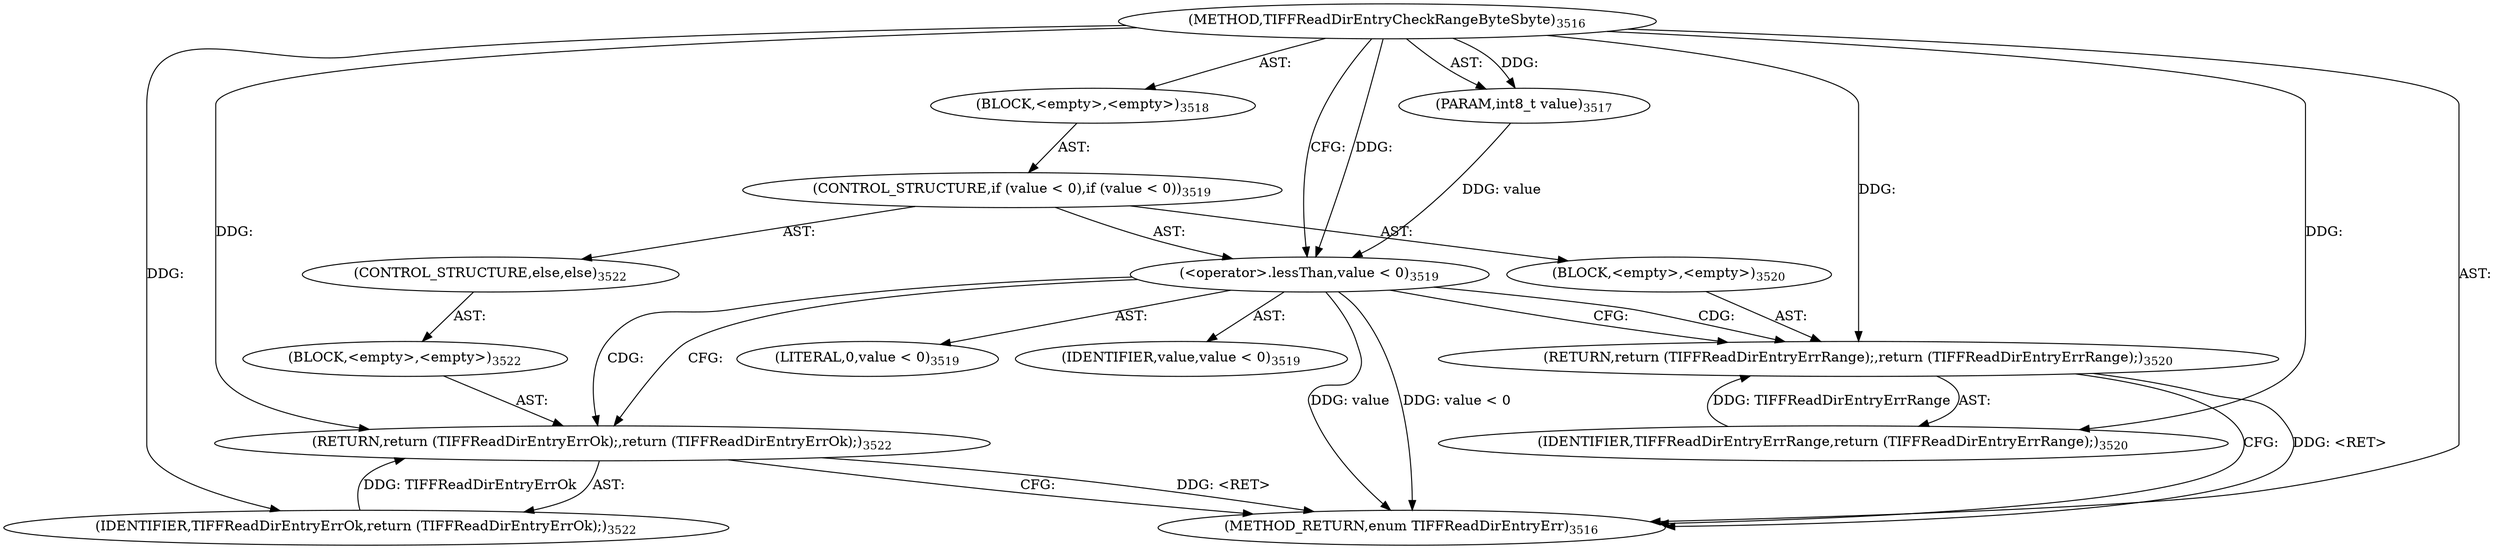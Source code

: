 digraph "TIFFReadDirEntryCheckRangeByteSbyte" {  
"87322" [label = <(METHOD,TIFFReadDirEntryCheckRangeByteSbyte)<SUB>3516</SUB>> ]
"87323" [label = <(PARAM,int8_t value)<SUB>3517</SUB>> ]
"87324" [label = <(BLOCK,&lt;empty&gt;,&lt;empty&gt;)<SUB>3518</SUB>> ]
"87325" [label = <(CONTROL_STRUCTURE,if (value &lt; 0),if (value &lt; 0))<SUB>3519</SUB>> ]
"87326" [label = <(&lt;operator&gt;.lessThan,value &lt; 0)<SUB>3519</SUB>> ]
"87327" [label = <(IDENTIFIER,value,value &lt; 0)<SUB>3519</SUB>> ]
"87328" [label = <(LITERAL,0,value &lt; 0)<SUB>3519</SUB>> ]
"87329" [label = <(BLOCK,&lt;empty&gt;,&lt;empty&gt;)<SUB>3520</SUB>> ]
"87330" [label = <(RETURN,return (TIFFReadDirEntryErrRange);,return (TIFFReadDirEntryErrRange);)<SUB>3520</SUB>> ]
"87331" [label = <(IDENTIFIER,TIFFReadDirEntryErrRange,return (TIFFReadDirEntryErrRange);)<SUB>3520</SUB>> ]
"87332" [label = <(CONTROL_STRUCTURE,else,else)<SUB>3522</SUB>> ]
"87333" [label = <(BLOCK,&lt;empty&gt;,&lt;empty&gt;)<SUB>3522</SUB>> ]
"87334" [label = <(RETURN,return (TIFFReadDirEntryErrOk);,return (TIFFReadDirEntryErrOk);)<SUB>3522</SUB>> ]
"87335" [label = <(IDENTIFIER,TIFFReadDirEntryErrOk,return (TIFFReadDirEntryErrOk);)<SUB>3522</SUB>> ]
"87336" [label = <(METHOD_RETURN,enum TIFFReadDirEntryErr)<SUB>3516</SUB>> ]
  "87322" -> "87323"  [ label = "AST: "] 
  "87322" -> "87324"  [ label = "AST: "] 
  "87322" -> "87336"  [ label = "AST: "] 
  "87324" -> "87325"  [ label = "AST: "] 
  "87325" -> "87326"  [ label = "AST: "] 
  "87325" -> "87329"  [ label = "AST: "] 
  "87325" -> "87332"  [ label = "AST: "] 
  "87326" -> "87327"  [ label = "AST: "] 
  "87326" -> "87328"  [ label = "AST: "] 
  "87329" -> "87330"  [ label = "AST: "] 
  "87330" -> "87331"  [ label = "AST: "] 
  "87332" -> "87333"  [ label = "AST: "] 
  "87333" -> "87334"  [ label = "AST: "] 
  "87334" -> "87335"  [ label = "AST: "] 
  "87326" -> "87330"  [ label = "CFG: "] 
  "87326" -> "87334"  [ label = "CFG: "] 
  "87330" -> "87336"  [ label = "CFG: "] 
  "87334" -> "87336"  [ label = "CFG: "] 
  "87322" -> "87326"  [ label = "CFG: "] 
  "87330" -> "87336"  [ label = "DDG: &lt;RET&gt;"] 
  "87334" -> "87336"  [ label = "DDG: &lt;RET&gt;"] 
  "87326" -> "87336"  [ label = "DDG: value"] 
  "87326" -> "87336"  [ label = "DDG: value &lt; 0"] 
  "87322" -> "87323"  [ label = "DDG: "] 
  "87323" -> "87326"  [ label = "DDG: value"] 
  "87322" -> "87326"  [ label = "DDG: "] 
  "87331" -> "87330"  [ label = "DDG: TIFFReadDirEntryErrRange"] 
  "87322" -> "87330"  [ label = "DDG: "] 
  "87322" -> "87331"  [ label = "DDG: "] 
  "87335" -> "87334"  [ label = "DDG: TIFFReadDirEntryErrOk"] 
  "87322" -> "87334"  [ label = "DDG: "] 
  "87322" -> "87335"  [ label = "DDG: "] 
  "87326" -> "87330"  [ label = "CDG: "] 
  "87326" -> "87334"  [ label = "CDG: "] 
}
